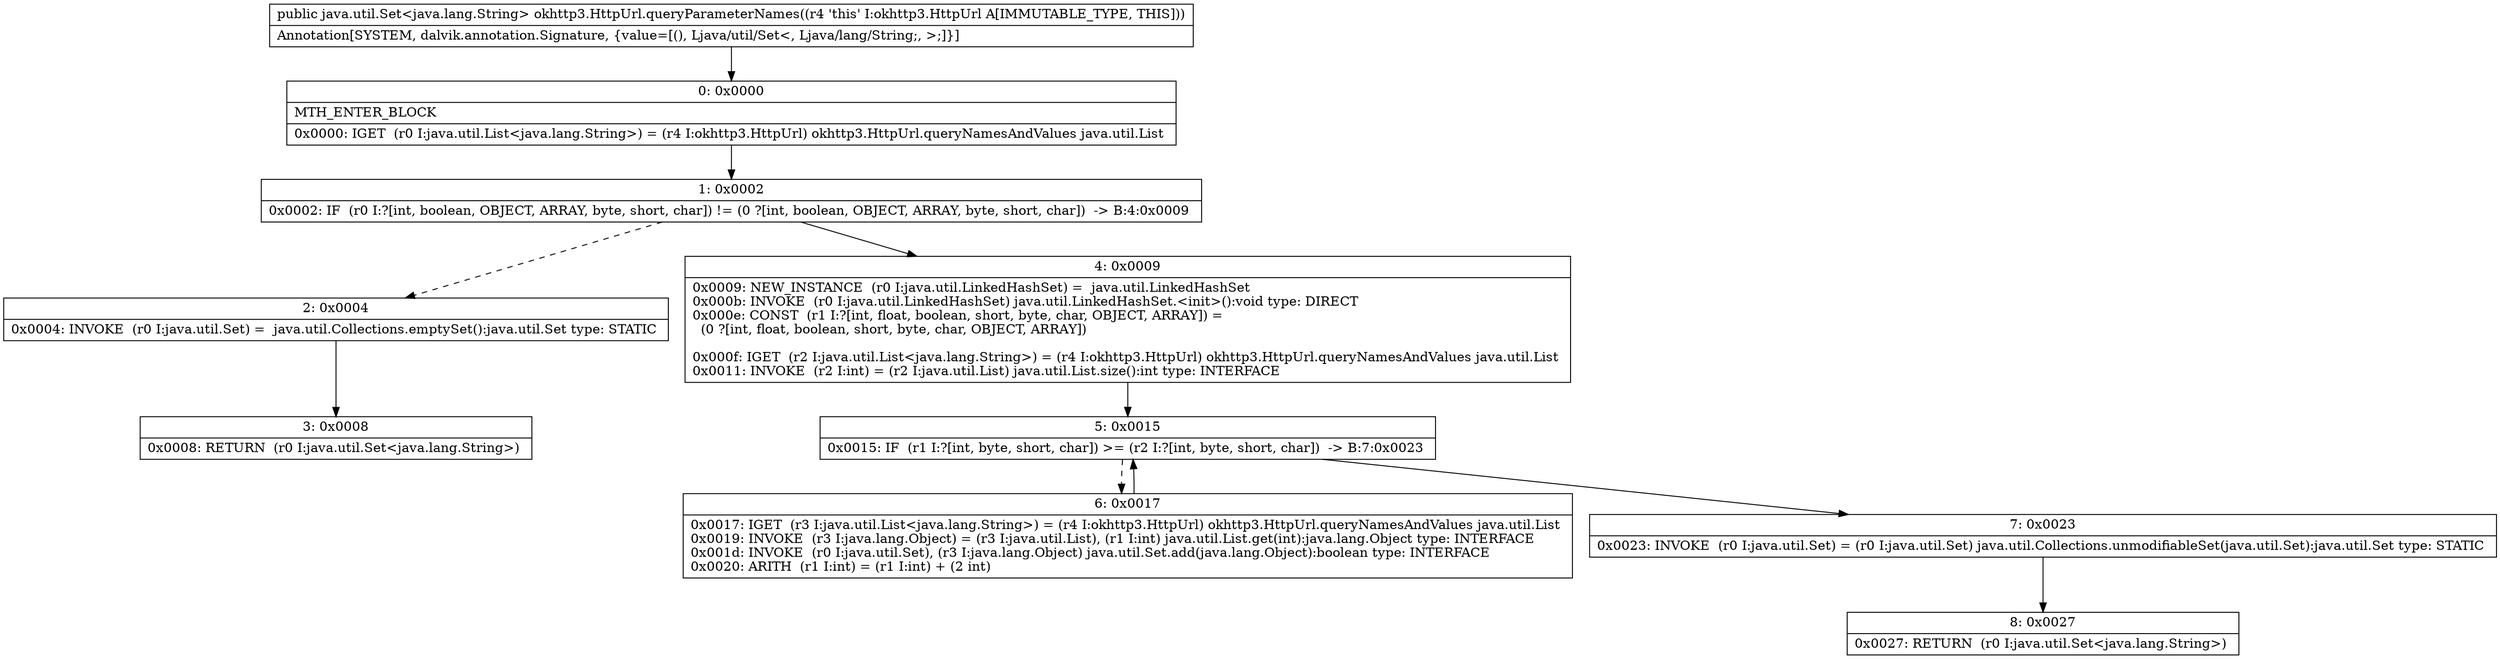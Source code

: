 digraph "CFG forokhttp3.HttpUrl.queryParameterNames()Ljava\/util\/Set;" {
Node_0 [shape=record,label="{0\:\ 0x0000|MTH_ENTER_BLOCK\l|0x0000: IGET  (r0 I:java.util.List\<java.lang.String\>) = (r4 I:okhttp3.HttpUrl) okhttp3.HttpUrl.queryNamesAndValues java.util.List \l}"];
Node_1 [shape=record,label="{1\:\ 0x0002|0x0002: IF  (r0 I:?[int, boolean, OBJECT, ARRAY, byte, short, char]) != (0 ?[int, boolean, OBJECT, ARRAY, byte, short, char])  \-\> B:4:0x0009 \l}"];
Node_2 [shape=record,label="{2\:\ 0x0004|0x0004: INVOKE  (r0 I:java.util.Set) =  java.util.Collections.emptySet():java.util.Set type: STATIC \l}"];
Node_3 [shape=record,label="{3\:\ 0x0008|0x0008: RETURN  (r0 I:java.util.Set\<java.lang.String\>) \l}"];
Node_4 [shape=record,label="{4\:\ 0x0009|0x0009: NEW_INSTANCE  (r0 I:java.util.LinkedHashSet) =  java.util.LinkedHashSet \l0x000b: INVOKE  (r0 I:java.util.LinkedHashSet) java.util.LinkedHashSet.\<init\>():void type: DIRECT \l0x000e: CONST  (r1 I:?[int, float, boolean, short, byte, char, OBJECT, ARRAY]) = \l  (0 ?[int, float, boolean, short, byte, char, OBJECT, ARRAY])\l \l0x000f: IGET  (r2 I:java.util.List\<java.lang.String\>) = (r4 I:okhttp3.HttpUrl) okhttp3.HttpUrl.queryNamesAndValues java.util.List \l0x0011: INVOKE  (r2 I:int) = (r2 I:java.util.List) java.util.List.size():int type: INTERFACE \l}"];
Node_5 [shape=record,label="{5\:\ 0x0015|0x0015: IF  (r1 I:?[int, byte, short, char]) \>= (r2 I:?[int, byte, short, char])  \-\> B:7:0x0023 \l}"];
Node_6 [shape=record,label="{6\:\ 0x0017|0x0017: IGET  (r3 I:java.util.List\<java.lang.String\>) = (r4 I:okhttp3.HttpUrl) okhttp3.HttpUrl.queryNamesAndValues java.util.List \l0x0019: INVOKE  (r3 I:java.lang.Object) = (r3 I:java.util.List), (r1 I:int) java.util.List.get(int):java.lang.Object type: INTERFACE \l0x001d: INVOKE  (r0 I:java.util.Set), (r3 I:java.lang.Object) java.util.Set.add(java.lang.Object):boolean type: INTERFACE \l0x0020: ARITH  (r1 I:int) = (r1 I:int) + (2 int) \l}"];
Node_7 [shape=record,label="{7\:\ 0x0023|0x0023: INVOKE  (r0 I:java.util.Set) = (r0 I:java.util.Set) java.util.Collections.unmodifiableSet(java.util.Set):java.util.Set type: STATIC \l}"];
Node_8 [shape=record,label="{8\:\ 0x0027|0x0027: RETURN  (r0 I:java.util.Set\<java.lang.String\>) \l}"];
MethodNode[shape=record,label="{public java.util.Set\<java.lang.String\> okhttp3.HttpUrl.queryParameterNames((r4 'this' I:okhttp3.HttpUrl A[IMMUTABLE_TYPE, THIS]))  | Annotation[SYSTEM, dalvik.annotation.Signature, \{value=[(), Ljava\/util\/Set\<, Ljava\/lang\/String;, \>;]\}]\l}"];
MethodNode -> Node_0;
Node_0 -> Node_1;
Node_1 -> Node_2[style=dashed];
Node_1 -> Node_4;
Node_2 -> Node_3;
Node_4 -> Node_5;
Node_5 -> Node_6[style=dashed];
Node_5 -> Node_7;
Node_6 -> Node_5;
Node_7 -> Node_8;
}

